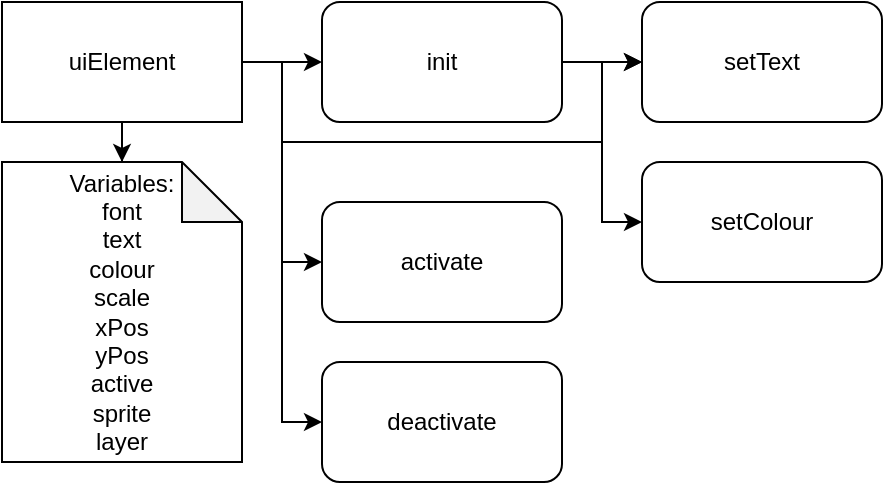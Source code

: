 <mxfile version="25.0.2">
  <diagram name="Page-1" id="cOoTUgxrvTyqKmf62JIT">
    <mxGraphModel dx="683" dy="402" grid="1" gridSize="10" guides="1" tooltips="1" connect="1" arrows="1" fold="1" page="1" pageScale="1" pageWidth="827" pageHeight="1169" math="0" shadow="0">
      <root>
        <mxCell id="0" />
        <mxCell id="1" parent="0" />
        <mxCell id="j80dt58U2OvoHxpxFiV9-4" value="" style="edgeStyle=orthogonalEdgeStyle;rounded=0;orthogonalLoop=1;jettySize=auto;html=1;" edge="1" parent="1" source="j80dt58U2OvoHxpxFiV9-1" target="j80dt58U2OvoHxpxFiV9-3">
          <mxGeometry relative="1" as="geometry" />
        </mxCell>
        <mxCell id="j80dt58U2OvoHxpxFiV9-7" style="edgeStyle=orthogonalEdgeStyle;rounded=0;orthogonalLoop=1;jettySize=auto;html=1;entryX=0;entryY=0.5;entryDx=0;entryDy=0;" edge="1" parent="1" source="j80dt58U2OvoHxpxFiV9-1" target="j80dt58U2OvoHxpxFiV9-5">
          <mxGeometry relative="1" as="geometry" />
        </mxCell>
        <mxCell id="j80dt58U2OvoHxpxFiV9-8" style="edgeStyle=orthogonalEdgeStyle;rounded=0;orthogonalLoop=1;jettySize=auto;html=1;entryX=0;entryY=0.5;entryDx=0;entryDy=0;" edge="1" parent="1" source="j80dt58U2OvoHxpxFiV9-1" target="j80dt58U2OvoHxpxFiV9-6">
          <mxGeometry relative="1" as="geometry" />
        </mxCell>
        <mxCell id="j80dt58U2OvoHxpxFiV9-15" style="edgeStyle=orthogonalEdgeStyle;rounded=0;orthogonalLoop=1;jettySize=auto;html=1;entryX=0;entryY=0.5;entryDx=0;entryDy=0;" edge="1" parent="1" source="j80dt58U2OvoHxpxFiV9-1" target="j80dt58U2OvoHxpxFiV9-12">
          <mxGeometry relative="1" as="geometry">
            <Array as="points">
              <mxPoint x="160" y="50" />
              <mxPoint x="160" y="90" />
              <mxPoint x="320" y="90" />
              <mxPoint x="320" y="130" />
            </Array>
          </mxGeometry>
        </mxCell>
        <mxCell id="j80dt58U2OvoHxpxFiV9-17" style="edgeStyle=orthogonalEdgeStyle;rounded=0;orthogonalLoop=1;jettySize=auto;html=1;" edge="1" parent="1" source="j80dt58U2OvoHxpxFiV9-1" target="j80dt58U2OvoHxpxFiV9-11">
          <mxGeometry relative="1" as="geometry">
            <Array as="points">
              <mxPoint x="160" y="50" />
              <mxPoint x="160" y="90" />
              <mxPoint x="320" y="90" />
              <mxPoint x="320" y="50" />
            </Array>
          </mxGeometry>
        </mxCell>
        <mxCell id="j80dt58U2OvoHxpxFiV9-1" value="uiElement" style="rounded=0;whiteSpace=wrap;html=1;" vertex="1" parent="1">
          <mxGeometry x="20" y="20" width="120" height="60" as="geometry" />
        </mxCell>
        <mxCell id="j80dt58U2OvoHxpxFiV9-2" value="&lt;div&gt;Variables:&lt;/div&gt;font&lt;div&gt;text&lt;/div&gt;&lt;div&gt;colour&lt;/div&gt;&lt;div&gt;scale&lt;/div&gt;&lt;div&gt;xPos&lt;/div&gt;&lt;div&gt;yPos&lt;/div&gt;&lt;div&gt;active&lt;/div&gt;&lt;div&gt;sprite&lt;/div&gt;&lt;div&gt;layer&lt;/div&gt;" style="shape=note;whiteSpace=wrap;html=1;backgroundOutline=1;darkOpacity=0.05;" vertex="1" parent="1">
          <mxGeometry x="20" y="100" width="120" height="150" as="geometry" />
        </mxCell>
        <mxCell id="j80dt58U2OvoHxpxFiV9-18" style="edgeStyle=orthogonalEdgeStyle;rounded=0;orthogonalLoop=1;jettySize=auto;html=1;entryX=0;entryY=0.5;entryDx=0;entryDy=0;" edge="1" parent="1" source="j80dt58U2OvoHxpxFiV9-3" target="j80dt58U2OvoHxpxFiV9-11">
          <mxGeometry relative="1" as="geometry" />
        </mxCell>
        <mxCell id="j80dt58U2OvoHxpxFiV9-3" value="init" style="whiteSpace=wrap;html=1;rounded=1;" vertex="1" parent="1">
          <mxGeometry x="180" y="20" width="120" height="60" as="geometry" />
        </mxCell>
        <mxCell id="j80dt58U2OvoHxpxFiV9-5" value="activate" style="whiteSpace=wrap;html=1;rounded=1;" vertex="1" parent="1">
          <mxGeometry x="180" y="120" width="120" height="60" as="geometry" />
        </mxCell>
        <mxCell id="j80dt58U2OvoHxpxFiV9-6" value="deactivate" style="whiteSpace=wrap;html=1;rounded=1;" vertex="1" parent="1">
          <mxGeometry x="180" y="200" width="120" height="60" as="geometry" />
        </mxCell>
        <mxCell id="j80dt58U2OvoHxpxFiV9-9" style="edgeStyle=orthogonalEdgeStyle;rounded=0;orthogonalLoop=1;jettySize=auto;html=1;entryX=0.5;entryY=0;entryDx=0;entryDy=0;entryPerimeter=0;" edge="1" parent="1" source="j80dt58U2OvoHxpxFiV9-1" target="j80dt58U2OvoHxpxFiV9-2">
          <mxGeometry relative="1" as="geometry" />
        </mxCell>
        <mxCell id="j80dt58U2OvoHxpxFiV9-11" value="setText" style="whiteSpace=wrap;html=1;rounded=1;" vertex="1" parent="1">
          <mxGeometry x="340" y="20" width="120" height="60" as="geometry" />
        </mxCell>
        <mxCell id="j80dt58U2OvoHxpxFiV9-12" value="setColour" style="whiteSpace=wrap;html=1;rounded=1;" vertex="1" parent="1">
          <mxGeometry x="340" y="100" width="120" height="60" as="geometry" />
        </mxCell>
      </root>
    </mxGraphModel>
  </diagram>
</mxfile>
